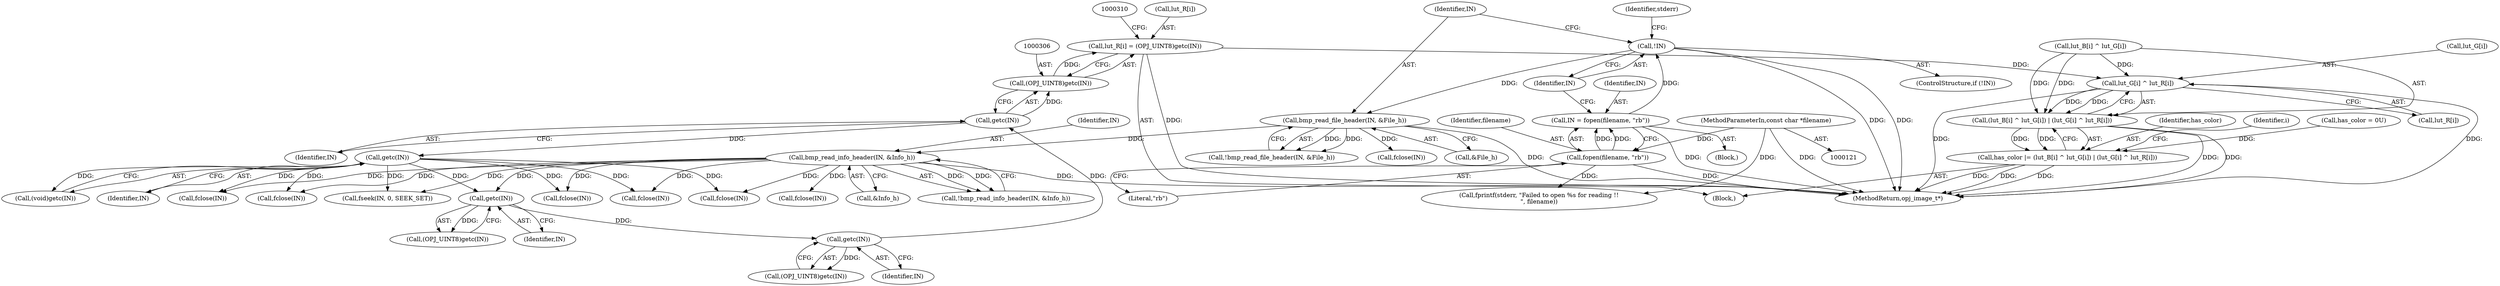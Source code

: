 digraph "0_openjpeg_da940424816e11d624362ce080bc026adffa26e8@array" {
"1000301" [label="(Call,lut_R[i] = (OPJ_UINT8)getc(IN))"];
"1000305" [label="(Call,(OPJ_UINT8)getc(IN))"];
"1000307" [label="(Call,getc(IN))"];
"1000299" [label="(Call,getc(IN))"];
"1000291" [label="(Call,getc(IN))"];
"1000311" [label="(Call,getc(IN))"];
"1000195" [label="(Call,bmp_read_info_header(IN, &Info_h))"];
"1000184" [label="(Call,bmp_read_file_header(IN, &File_h))"];
"1000173" [label="(Call,!IN)"];
"1000167" [label="(Call,IN = fopen(filename, \"rb\"))"];
"1000169" [label="(Call,fopen(filename, \"rb\"))"];
"1000122" [label="(MethodParameterIn,const char *filename)"];
"1000323" [label="(Call,lut_G[i] ^ lut_R[i])"];
"1000315" [label="(Call,(lut_B[i] ^ lut_G[i]) | (lut_G[i] ^ lut_R[i]))"];
"1000313" [label="(Call,has_color |= (lut_B[i] ^ lut_G[i]) | (lut_G[i] ^ lut_R[i]))"];
"1000183" [label="(Call,!bmp_read_file_header(IN, &File_h))"];
"1000169" [label="(Call,fopen(filename, \"rb\"))"];
"1000172" [label="(ControlStructure,if (!IN))"];
"1000185" [label="(Identifier,IN)"];
"1000174" [label="(Identifier,IN)"];
"1000311" [label="(Call,getc(IN))"];
"1000313" [label="(Call,has_color |= (lut_B[i] ^ lut_G[i]) | (lut_G[i] ^ lut_R[i]))"];
"1000309" [label="(Call,(void)getc(IN))"];
"1000194" [label="(Call,!bmp_read_info_header(IN, &Info_h))"];
"1000435" [label="(Call,fclose(IN))"];
"1000291" [label="(Call,getc(IN))"];
"1000369" [label="(Call,fclose(IN))"];
"1000289" [label="(Call,(OPJ_UINT8)getc(IN))"];
"1000307" [label="(Call,getc(IN))"];
"1000324" [label="(Call,lut_G[i])"];
"1000200" [label="(Call,fclose(IN))"];
"1000122" [label="(MethodParameterIn,const char *filename)"];
"1000197" [label="(Call,&Info_h)"];
"1000177" [label="(Identifier,stderr)"];
"1000327" [label="(Call,lut_R[i])"];
"1000980" [label="(MethodReturn,opj_image_t*)"];
"1000494" [label="(Call,fseek(IN, 0, SEEK_SET))"];
"1000312" [label="(Identifier,IN)"];
"1000195" [label="(Call,bmp_read_info_header(IN, &Info_h))"];
"1000171" [label="(Literal,\"rb\")"];
"1000314" [label="(Identifier,has_color)"];
"1000316" [label="(Call,lut_B[i] ^ lut_G[i])"];
"1000283" [label="(Identifier,i)"];
"1000168" [label="(Identifier,IN)"];
"1000284" [label="(Block,)"];
"1000301" [label="(Call,lut_R[i] = (OPJ_UINT8)getc(IN))"];
"1000189" [label="(Call,fclose(IN))"];
"1000467" [label="(Call,fclose(IN))"];
"1000173" [label="(Call,!IN)"];
"1000308" [label="(Identifier,IN)"];
"1000490" [label="(Call,fclose(IN))"];
"1000299" [label="(Call,getc(IN))"];
"1000186" [label="(Call,&File_h)"];
"1000124" [label="(Block,)"];
"1000170" [label="(Identifier,filename)"];
"1000272" [label="(Call,has_color = 0U)"];
"1000176" [label="(Call,fprintf(stderr, \"Failed to open %s for reading !!\n\", filename))"];
"1000305" [label="(Call,(OPJ_UINT8)getc(IN))"];
"1000323" [label="(Call,lut_G[i] ^ lut_R[i])"];
"1000297" [label="(Call,(OPJ_UINT8)getc(IN))"];
"1000300" [label="(Identifier,IN)"];
"1000389" [label="(Call,fclose(IN))"];
"1000196" [label="(Identifier,IN)"];
"1000292" [label="(Identifier,IN)"];
"1000302" [label="(Call,lut_R[i])"];
"1000167" [label="(Call,IN = fopen(filename, \"rb\"))"];
"1000315" [label="(Call,(lut_B[i] ^ lut_G[i]) | (lut_G[i] ^ lut_R[i]))"];
"1000184" [label="(Call,bmp_read_file_header(IN, &File_h))"];
"1000301" -> "1000284"  [label="AST: "];
"1000301" -> "1000305"  [label="CFG: "];
"1000302" -> "1000301"  [label="AST: "];
"1000305" -> "1000301"  [label="AST: "];
"1000310" -> "1000301"  [label="CFG: "];
"1000301" -> "1000980"  [label="DDG: "];
"1000305" -> "1000301"  [label="DDG: "];
"1000301" -> "1000323"  [label="DDG: "];
"1000305" -> "1000307"  [label="CFG: "];
"1000306" -> "1000305"  [label="AST: "];
"1000307" -> "1000305"  [label="AST: "];
"1000307" -> "1000305"  [label="DDG: "];
"1000307" -> "1000308"  [label="CFG: "];
"1000308" -> "1000307"  [label="AST: "];
"1000299" -> "1000307"  [label="DDG: "];
"1000307" -> "1000311"  [label="DDG: "];
"1000299" -> "1000297"  [label="AST: "];
"1000299" -> "1000300"  [label="CFG: "];
"1000300" -> "1000299"  [label="AST: "];
"1000297" -> "1000299"  [label="CFG: "];
"1000299" -> "1000297"  [label="DDG: "];
"1000291" -> "1000299"  [label="DDG: "];
"1000291" -> "1000289"  [label="AST: "];
"1000291" -> "1000292"  [label="CFG: "];
"1000292" -> "1000291"  [label="AST: "];
"1000289" -> "1000291"  [label="CFG: "];
"1000291" -> "1000289"  [label="DDG: "];
"1000311" -> "1000291"  [label="DDG: "];
"1000195" -> "1000291"  [label="DDG: "];
"1000311" -> "1000309"  [label="AST: "];
"1000311" -> "1000312"  [label="CFG: "];
"1000312" -> "1000311"  [label="AST: "];
"1000309" -> "1000311"  [label="CFG: "];
"1000311" -> "1000309"  [label="DDG: "];
"1000311" -> "1000369"  [label="DDG: "];
"1000311" -> "1000389"  [label="DDG: "];
"1000311" -> "1000435"  [label="DDG: "];
"1000311" -> "1000467"  [label="DDG: "];
"1000311" -> "1000490"  [label="DDG: "];
"1000311" -> "1000494"  [label="DDG: "];
"1000195" -> "1000194"  [label="AST: "];
"1000195" -> "1000197"  [label="CFG: "];
"1000196" -> "1000195"  [label="AST: "];
"1000197" -> "1000195"  [label="AST: "];
"1000194" -> "1000195"  [label="CFG: "];
"1000195" -> "1000980"  [label="DDG: "];
"1000195" -> "1000194"  [label="DDG: "];
"1000195" -> "1000194"  [label="DDG: "];
"1000184" -> "1000195"  [label="DDG: "];
"1000195" -> "1000200"  [label="DDG: "];
"1000195" -> "1000369"  [label="DDG: "];
"1000195" -> "1000389"  [label="DDG: "];
"1000195" -> "1000435"  [label="DDG: "];
"1000195" -> "1000467"  [label="DDG: "];
"1000195" -> "1000490"  [label="DDG: "];
"1000195" -> "1000494"  [label="DDG: "];
"1000184" -> "1000183"  [label="AST: "];
"1000184" -> "1000186"  [label="CFG: "];
"1000185" -> "1000184"  [label="AST: "];
"1000186" -> "1000184"  [label="AST: "];
"1000183" -> "1000184"  [label="CFG: "];
"1000184" -> "1000980"  [label="DDG: "];
"1000184" -> "1000183"  [label="DDG: "];
"1000184" -> "1000183"  [label="DDG: "];
"1000173" -> "1000184"  [label="DDG: "];
"1000184" -> "1000189"  [label="DDG: "];
"1000173" -> "1000172"  [label="AST: "];
"1000173" -> "1000174"  [label="CFG: "];
"1000174" -> "1000173"  [label="AST: "];
"1000177" -> "1000173"  [label="CFG: "];
"1000185" -> "1000173"  [label="CFG: "];
"1000173" -> "1000980"  [label="DDG: "];
"1000173" -> "1000980"  [label="DDG: "];
"1000167" -> "1000173"  [label="DDG: "];
"1000167" -> "1000124"  [label="AST: "];
"1000167" -> "1000169"  [label="CFG: "];
"1000168" -> "1000167"  [label="AST: "];
"1000169" -> "1000167"  [label="AST: "];
"1000174" -> "1000167"  [label="CFG: "];
"1000167" -> "1000980"  [label="DDG: "];
"1000169" -> "1000167"  [label="DDG: "];
"1000169" -> "1000167"  [label="DDG: "];
"1000169" -> "1000171"  [label="CFG: "];
"1000170" -> "1000169"  [label="AST: "];
"1000171" -> "1000169"  [label="AST: "];
"1000169" -> "1000980"  [label="DDG: "];
"1000122" -> "1000169"  [label="DDG: "];
"1000169" -> "1000176"  [label="DDG: "];
"1000122" -> "1000121"  [label="AST: "];
"1000122" -> "1000980"  [label="DDG: "];
"1000122" -> "1000176"  [label="DDG: "];
"1000323" -> "1000315"  [label="AST: "];
"1000323" -> "1000327"  [label="CFG: "];
"1000324" -> "1000323"  [label="AST: "];
"1000327" -> "1000323"  [label="AST: "];
"1000315" -> "1000323"  [label="CFG: "];
"1000323" -> "1000980"  [label="DDG: "];
"1000323" -> "1000980"  [label="DDG: "];
"1000323" -> "1000315"  [label="DDG: "];
"1000323" -> "1000315"  [label="DDG: "];
"1000316" -> "1000323"  [label="DDG: "];
"1000315" -> "1000313"  [label="AST: "];
"1000316" -> "1000315"  [label="AST: "];
"1000313" -> "1000315"  [label="CFG: "];
"1000315" -> "1000980"  [label="DDG: "];
"1000315" -> "1000980"  [label="DDG: "];
"1000315" -> "1000313"  [label="DDG: "];
"1000315" -> "1000313"  [label="DDG: "];
"1000316" -> "1000315"  [label="DDG: "];
"1000316" -> "1000315"  [label="DDG: "];
"1000313" -> "1000284"  [label="AST: "];
"1000314" -> "1000313"  [label="AST: "];
"1000283" -> "1000313"  [label="CFG: "];
"1000313" -> "1000980"  [label="DDG: "];
"1000313" -> "1000980"  [label="DDG: "];
"1000313" -> "1000980"  [label="DDG: "];
"1000272" -> "1000313"  [label="DDG: "];
}
